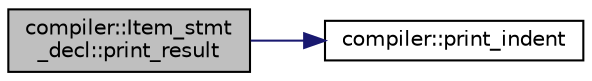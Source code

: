 digraph "compiler::Item_stmt_decl::print_result"
{
 // LATEX_PDF_SIZE
  edge [fontname="Helvetica",fontsize="10",labelfontname="Helvetica",labelfontsize="10"];
  node [fontname="Helvetica",fontsize="10",shape=record];
  rankdir="LR";
  Node1 [label="compiler::Item_stmt\l_decl::print_result",height=0.2,width=0.4,color="black", fillcolor="grey75", style="filled", fontcolor="black",tooltip="Prints the the parse result as an abstract syntax tree."];
  Node1 -> Node2 [color="midnightblue",fontsize="10",style="solid",fontname="Helvetica"];
  Node2 [label="compiler::print_indent",height=0.2,width=0.4,color="black", fillcolor="white", style="filled",URL="$namespacecompiler.html#a55a566e8e34f8cce7a51232585c45f0a",tooltip="Print indentation for each node in the AST."];
}
